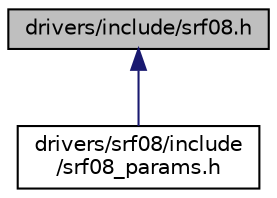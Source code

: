 digraph "drivers/include/srf08.h"
{
 // LATEX_PDF_SIZE
  edge [fontname="Helvetica",fontsize="10",labelfontname="Helvetica",labelfontsize="10"];
  node [fontname="Helvetica",fontsize="10",shape=record];
  Node1 [label="drivers/include/srf08.h",height=0.2,width=0.4,color="black", fillcolor="grey75", style="filled", fontcolor="black",tooltip="Driver definitions for the SRF02 ultrasonic ranger."];
  Node1 -> Node2 [dir="back",color="midnightblue",fontsize="10",style="solid",fontname="Helvetica"];
  Node2 [label="drivers/srf08/include\l/srf08_params.h",height=0.2,width=0.4,color="black", fillcolor="white", style="filled",URL="$srf08__params_8h.html",tooltip="Default configuration for srf08 devices."];
}
